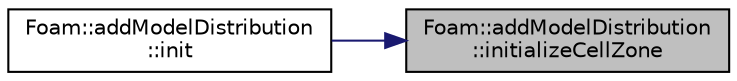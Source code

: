 digraph "Foam::addModelDistribution::initializeCellZone"
{
 // LATEX_PDF_SIZE
  edge [fontname="Helvetica",fontsize="10",labelfontname="Helvetica",labelfontsize="10"];
  node [fontname="Helvetica",fontsize="10",shape=record];
  rankdir="RL";
  Node1 [label="Foam::addModelDistribution\l::initializeCellZone",height=0.2,width=0.4,color="black", fillcolor="grey75", style="filled", fontcolor="black",tooltip=" "];
  Node1 -> Node2 [dir="back",color="midnightblue",fontsize="10",style="solid",fontname="Helvetica"];
  Node2 [label="Foam::addModelDistribution\l::init",height=0.2,width=0.4,color="black", fillcolor="white", style="filled",URL="$classFoam_1_1addModelDistribution.html#a73903b9ddc9b5b88e87335266688c6c7",tooltip=" "];
}
